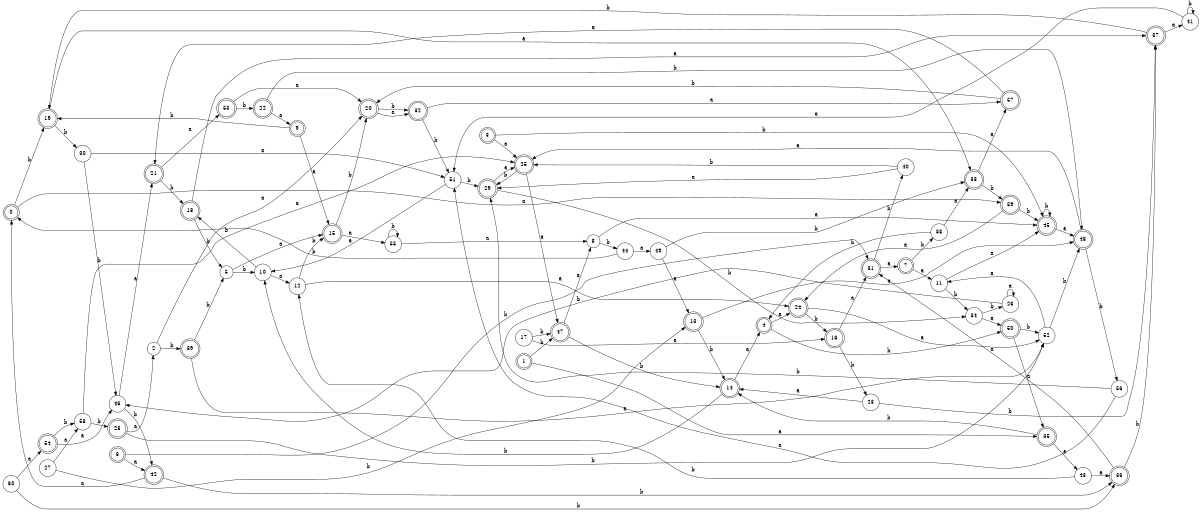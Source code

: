 digraph n49_3 {
__start0 [label="" shape="none"];

rankdir=LR;
size="8,5";

s0 [style="rounded,filled", color="black", fillcolor="white" shape="doublecircle", label="0"];
s1 [style="rounded,filled", color="black", fillcolor="white" shape="doublecircle", label="1"];
s2 [style="filled", color="black", fillcolor="white" shape="circle", label="2"];
s3 [style="rounded,filled", color="black", fillcolor="white" shape="doublecircle", label="3"];
s4 [style="rounded,filled", color="black", fillcolor="white" shape="doublecircle", label="4"];
s5 [style="filled", color="black", fillcolor="white" shape="circle", label="5"];
s6 [style="rounded,filled", color="black", fillcolor="white" shape="doublecircle", label="6"];
s7 [style="rounded,filled", color="black", fillcolor="white" shape="doublecircle", label="7"];
s8 [style="filled", color="black", fillcolor="white" shape="circle", label="8"];
s9 [style="rounded,filled", color="black", fillcolor="white" shape="doublecircle", label="9"];
s10 [style="filled", color="black", fillcolor="white" shape="circle", label="10"];
s11 [style="filled", color="black", fillcolor="white" shape="circle", label="11"];
s12 [style="filled", color="black", fillcolor="white" shape="circle", label="12"];
s13 [style="rounded,filled", color="black", fillcolor="white" shape="doublecircle", label="13"];
s14 [style="rounded,filled", color="black", fillcolor="white" shape="doublecircle", label="14"];
s15 [style="rounded,filled", color="black", fillcolor="white" shape="doublecircle", label="15"];
s16 [style="rounded,filled", color="black", fillcolor="white" shape="doublecircle", label="16"];
s17 [style="filled", color="black", fillcolor="white" shape="circle", label="17"];
s18 [style="rounded,filled", color="black", fillcolor="white" shape="doublecircle", label="18"];
s19 [style="rounded,filled", color="black", fillcolor="white" shape="doublecircle", label="19"];
s20 [style="rounded,filled", color="black", fillcolor="white" shape="doublecircle", label="20"];
s21 [style="rounded,filled", color="black", fillcolor="white" shape="doublecircle", label="21"];
s22 [style="rounded,filled", color="black", fillcolor="white" shape="doublecircle", label="22"];
s23 [style="filled", color="black", fillcolor="white" shape="circle", label="23"];
s24 [style="rounded,filled", color="black", fillcolor="white" shape="doublecircle", label="24"];
s25 [style="rounded,filled", color="black", fillcolor="white" shape="doublecircle", label="25"];
s26 [style="filled", color="black", fillcolor="white" shape="circle", label="26"];
s27 [style="filled", color="black", fillcolor="white" shape="circle", label="27"];
s28 [style="rounded,filled", color="black", fillcolor="white" shape="doublecircle", label="28"];
s29 [style="rounded,filled", color="black", fillcolor="white" shape="doublecircle", label="29"];
s30 [style="filled", color="black", fillcolor="white" shape="circle", label="30"];
s31 [style="rounded,filled", color="black", fillcolor="white" shape="doublecircle", label="31"];
s32 [style="rounded,filled", color="black", fillcolor="white" shape="doublecircle", label="32"];
s33 [style="rounded,filled", color="black", fillcolor="white" shape="doublecircle", label="33"];
s34 [style="filled", color="black", fillcolor="white" shape="circle", label="34"];
s35 [style="rounded,filled", color="black", fillcolor="white" shape="doublecircle", label="35"];
s36 [style="rounded,filled", color="black", fillcolor="white" shape="doublecircle", label="36"];
s37 [style="rounded,filled", color="black", fillcolor="white" shape="doublecircle", label="37"];
s38 [style="filled", color="black", fillcolor="white" shape="circle", label="38"];
s39 [style="rounded,filled", color="black", fillcolor="white" shape="doublecircle", label="39"];
s40 [style="filled", color="black", fillcolor="white" shape="circle", label="40"];
s41 [style="filled", color="black", fillcolor="white" shape="circle", label="41"];
s42 [style="rounded,filled", color="black", fillcolor="white" shape="doublecircle", label="42"];
s43 [style="filled", color="black", fillcolor="white" shape="circle", label="43"];
s44 [style="filled", color="black", fillcolor="white" shape="circle", label="44"];
s45 [style="rounded,filled", color="black", fillcolor="white" shape="doublecircle", label="45"];
s46 [style="filled", color="black", fillcolor="white" shape="circle", label="46"];
s47 [style="rounded,filled", color="black", fillcolor="white" shape="doublecircle", label="47"];
s48 [style="rounded,filled", color="black", fillcolor="white" shape="doublecircle", label="48"];
s49 [style="filled", color="black", fillcolor="white" shape="circle", label="49"];
s50 [style="rounded,filled", color="black", fillcolor="white" shape="doublecircle", label="50"];
s51 [style="filled", color="black", fillcolor="white" shape="circle", label="51"];
s52 [style="filled", color="black", fillcolor="white" shape="circle", label="52"];
s53 [style="rounded,filled", color="black", fillcolor="white" shape="doublecircle", label="53"];
s54 [style="rounded,filled", color="black", fillcolor="white" shape="doublecircle", label="54"];
s55 [style="filled", color="black", fillcolor="white" shape="circle", label="55"];
s56 [style="filled", color="black", fillcolor="white" shape="circle", label="56"];
s57 [style="rounded,filled", color="black", fillcolor="white" shape="doublecircle", label="57"];
s58 [style="filled", color="black", fillcolor="white" shape="circle", label="58"];
s59 [style="rounded,filled", color="black", fillcolor="white" shape="doublecircle", label="59"];
s60 [style="filled", color="black", fillcolor="white" shape="circle", label="60"];
s0 -> s59 [label="a"];
s0 -> s19 [label="b"];
s1 -> s35 [label="a"];
s1 -> s47 [label="b"];
s2 -> s20 [label="a"];
s2 -> s39 [label="b"];
s3 -> s25 [label="a"];
s3 -> s45 [label="b"];
s4 -> s24 [label="a"];
s4 -> s50 [label="b"];
s5 -> s15 [label="a"];
s5 -> s10 [label="b"];
s6 -> s42 [label="a"];
s6 -> s31 [label="b"];
s7 -> s11 [label="a"];
s7 -> s38 [label="b"];
s8 -> s45 [label="a"];
s8 -> s44 [label="b"];
s9 -> s15 [label="a"];
s9 -> s19 [label="b"];
s10 -> s12 [label="a"];
s10 -> s18 [label="b"];
s11 -> s45 [label="a"];
s11 -> s34 [label="b"];
s12 -> s24 [label="a"];
s12 -> s15 [label="b"];
s13 -> s48 [label="a"];
s13 -> s14 [label="b"];
s14 -> s4 [label="a"];
s14 -> s10 [label="b"];
s15 -> s55 [label="a"];
s15 -> s20 [label="b"];
s16 -> s31 [label="a"];
s16 -> s23 [label="b"];
s17 -> s16 [label="a"];
s17 -> s47 [label="b"];
s18 -> s37 [label="a"];
s18 -> s5 [label="b"];
s19 -> s33 [label="a"];
s19 -> s30 [label="b"];
s20 -> s32 [label="a"];
s20 -> s32 [label="b"];
s21 -> s53 [label="a"];
s21 -> s18 [label="b"];
s22 -> s9 [label="a"];
s22 -> s48 [label="b"];
s23 -> s14 [label="a"];
s23 -> s37 [label="b"];
s24 -> s52 [label="a"];
s24 -> s16 [label="b"];
s25 -> s47 [label="a"];
s25 -> s29 [label="b"];
s26 -> s26 [label="a"];
s26 -> s46 [label="b"];
s27 -> s58 [label="a"];
s27 -> s13 [label="b"];
s28 -> s2 [label="a"];
s28 -> s52 [label="b"];
s29 -> s25 [label="a"];
s29 -> s34 [label="b"];
s30 -> s51 [label="a"];
s30 -> s46 [label="b"];
s31 -> s7 [label="a"];
s31 -> s40 [label="b"];
s32 -> s57 [label="a"];
s32 -> s51 [label="b"];
s33 -> s57 [label="a"];
s33 -> s59 [label="b"];
s34 -> s50 [label="a"];
s34 -> s26 [label="b"];
s35 -> s43 [label="a"];
s35 -> s14 [label="b"];
s36 -> s31 [label="a"];
s36 -> s37 [label="b"];
s37 -> s41 [label="a"];
s37 -> s19 [label="b"];
s38 -> s33 [label="a"];
s38 -> s4 [label="b"];
s39 -> s52 [label="a"];
s39 -> s5 [label="b"];
s40 -> s29 [label="a"];
s40 -> s25 [label="b"];
s41 -> s51 [label="a"];
s41 -> s41 [label="b"];
s42 -> s0 [label="a"];
s42 -> s36 [label="b"];
s43 -> s36 [label="a"];
s43 -> s12 [label="b"];
s44 -> s49 [label="a"];
s44 -> s0 [label="b"];
s45 -> s48 [label="a"];
s45 -> s45 [label="b"];
s46 -> s21 [label="a"];
s46 -> s42 [label="b"];
s47 -> s8 [label="a"];
s47 -> s14 [label="b"];
s48 -> s25 [label="a"];
s48 -> s56 [label="b"];
s49 -> s13 [label="a"];
s49 -> s33 [label="b"];
s50 -> s35 [label="a"];
s50 -> s52 [label="b"];
s51 -> s10 [label="a"];
s51 -> s29 [label="b"];
s52 -> s11 [label="a"];
s52 -> s48 [label="b"];
s53 -> s20 [label="a"];
s53 -> s22 [label="b"];
s54 -> s46 [label="a"];
s54 -> s58 [label="b"];
s55 -> s8 [label="a"];
s55 -> s55 [label="b"];
s56 -> s51 [label="a"];
s56 -> s29 [label="b"];
s57 -> s21 [label="a"];
s57 -> s20 [label="b"];
s58 -> s25 [label="a"];
s58 -> s28 [label="b"];
s59 -> s24 [label="a"];
s59 -> s45 [label="b"];
s60 -> s54 [label="a"];
s60 -> s36 [label="b"];

}